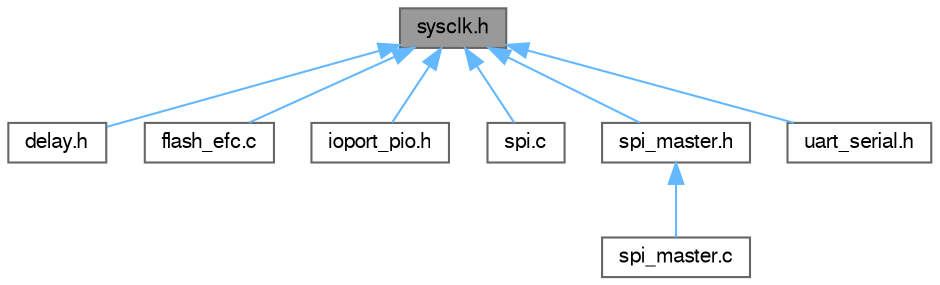digraph "sysclk.h"
{
 // LATEX_PDF_SIZE
  bgcolor="transparent";
  edge [fontname=FreeSans,fontsize=10,labelfontname=FreeSans,labelfontsize=10];
  node [fontname=FreeSans,fontsize=10,shape=box,height=0.2,width=0.4];
  Node1 [label="sysclk.h",height=0.2,width=0.4,color="gray40", fillcolor="grey60", style="filled", fontcolor="black",tooltip="System clock management."];
  Node1 -> Node2 [dir="back",color="steelblue1",style="solid"];
  Node2 [label="delay.h",height=0.2,width=0.4,color="grey40", fillcolor="white", style="filled",URL="$delay_8h.html",tooltip="Common Delay Service."];
  Node1 -> Node3 [dir="back",color="steelblue1",style="solid"];
  Node3 [label="flash_efc.c",height=0.2,width=0.4,color="grey40", fillcolor="white", style="filled",URL="$flash__efc_8c.html",tooltip="Embedded Flash service for SAM."];
  Node1 -> Node4 [dir="back",color="steelblue1",style="solid"];
  Node4 [label="ioport_pio.h",height=0.2,width=0.4,color="grey40", fillcolor="white", style="filled",URL="$ioport__pio_8h.html",tooltip="SAM architecture specific IOPORT service implementation header file."];
  Node1 -> Node5 [dir="back",color="steelblue1",style="solid"];
  Node5 [label="spi.c",height=0.2,width=0.4,color="grey40", fillcolor="white", style="filled",URL="$spi_8c.html",tooltip="Serial Peripheral Interface (SPI) driver for SAM."];
  Node1 -> Node6 [dir="back",color="steelblue1",style="solid"];
  Node6 [label="spi_master.h",height=0.2,width=0.4,color="grey40", fillcolor="white", style="filled",URL="$sam__spi_2spi__master_8h.html",tooltip="SPI master common service for SAM."];
  Node6 -> Node7 [dir="back",color="steelblue1",style="solid"];
  Node7 [label="spi_master.c",height=0.2,width=0.4,color="grey40", fillcolor="white", style="filled",URL="$spi__master_8c.html",tooltip="SPI master common service for SAM."];
  Node1 -> Node8 [dir="back",color="steelblue1",style="solid"];
  Node8 [label="uart_serial.h",height=0.2,width=0.4,color="grey40", fillcolor="white", style="filled",URL="$uart__serial_8h.html",tooltip="Uart Serial for SAM."];
}
